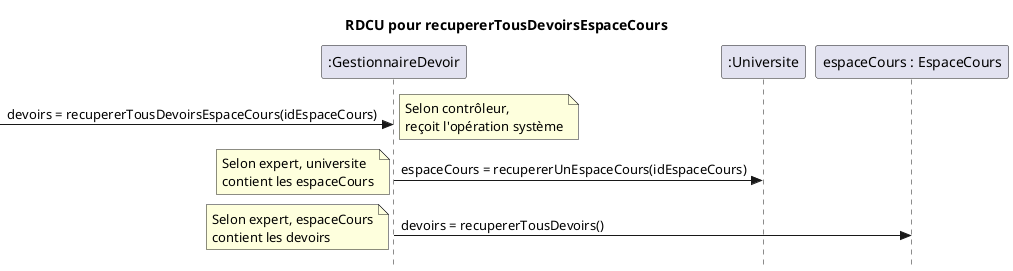 @startuml recupererTousDevoirsEspaceCours
skinparam style strictuml
skinparam defaultfontname Verdana
title RDCU pour recupererTousDevoirsEspaceCours
participant ":GestionnaireDevoir" as gestionnaireDevoir
participant ":Universite" as universite
participant "espaceCours : EspaceCours" as cours

-> gestionnaireDevoir : devoirs = recupererTousDevoirsEspaceCours(idEspaceCours)
note left : Selon contrôleur,\nreçoit l'opération système
gestionnaireDevoir -> universite : espaceCours = recupererUnEspaceCours(idEspaceCours)
note left : Selon expert, universite\ncontient les espaceCours
gestionnaireDevoir -> cours : devoirs = recupererTousDevoirs()
note left : Selon expert, espaceCours\ncontient les devoirs
@enduml

@startuml ajouterDevoir
skinparam style strictuml
skinparam defaultfontname Verdana
title RDCU pour ajouter devoir
participant ":GestionnaireDevoir" as gestionnaireDevoir
participant ":Universite" as universite
participant "espaceCours : EspaceCours" as cours
participant "d : Devoir" as devoir
participant "devoirs : Devoirs[]" as devoirs

loop [!terminerDevoir]
  ->gestionnaireDevoir : devoir = ajouterDevoir(idEspaceCours, id, \nnom, description, noteMaximale,\ndateDebut, dateFin, visible)
  note left : Selon contrôleur,\nreçoit l'opération système 
  gestionnaireDevoir -> universite : espaceCours = recupererUnEspaceCours(idEspaceCours)
  note left : Selon expert, universite a toutes les\ninformations pour recupererUnEspaceCours
  gestionnaireDevoir -> cours : ajouterDevoir(id, nom, description, noteMaximale, \ndateDebut, dateFin,visible)
  note left : Selon forte cohésion, espaceCours a la reponsabilité\nde gérer l'ajout des devoirs.
  cours-->devoir** : create(id, nom, description, noteMaximale, \ndateDebut, dateFin,visible)
  note left : Selon créateur, espaceCours\ncontient les devoirs qui\nlui sont associés
  cours->devoirs : push(d)
  note left : Selon expert, devoirs est l'attribut\nd'espaceCours qui stocke les devoirs
  gestionnaireDevoir -> cours : devoir = recupererTousDevoirs()
  note left : Selon expert
end
-> gestionnaireDevoir : terminerAjouterDevoir()
note left : Permet sortir de la boucle

@enduml